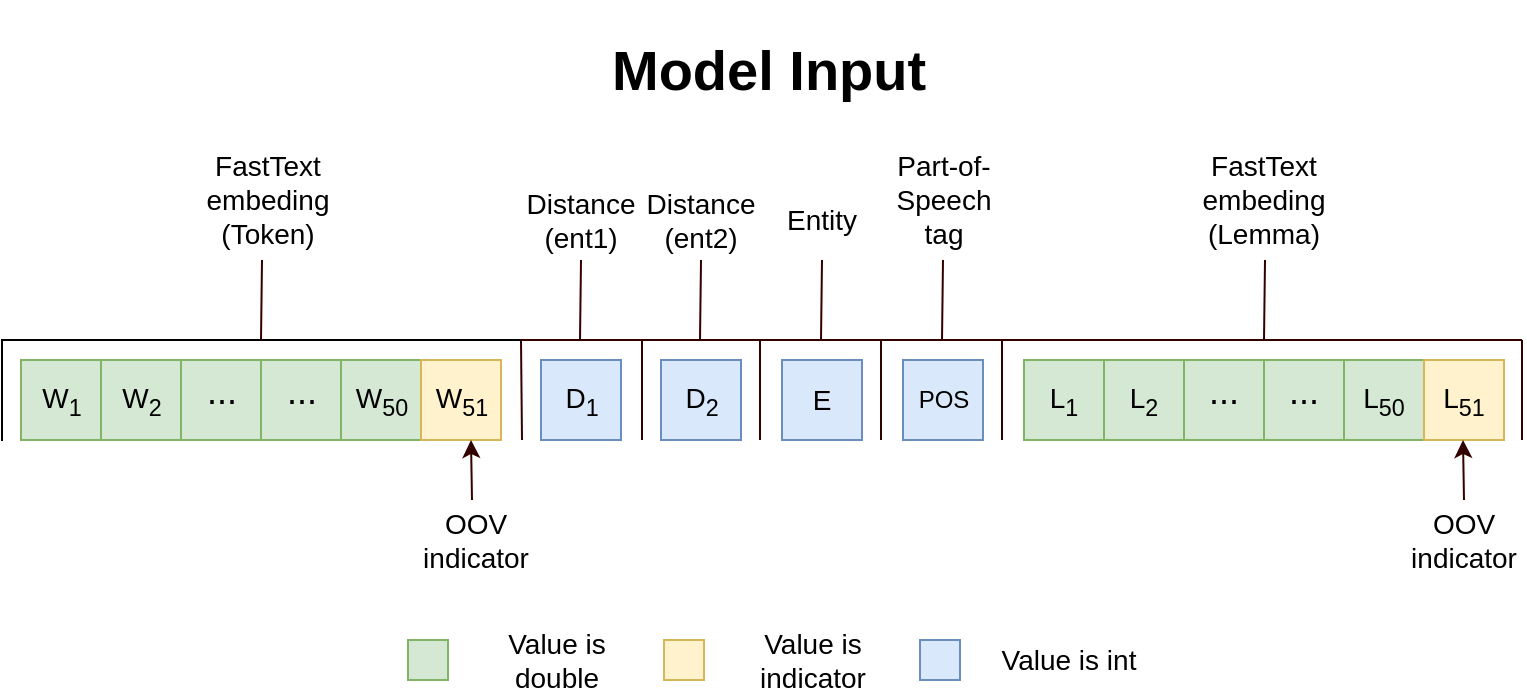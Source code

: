 <mxfile version="12.2.2" pages="1"><diagram id="KPsIVZdt4jKjkqMWYuWd" name="Page-1"><mxGraphModel dx="904" dy="498" grid="1" gridSize="10" guides="1" tooltips="1" connect="1" arrows="1" fold="1" page="1" pageScale="1" pageWidth="850" pageHeight="1100" math="0" shadow="0"><root><mxCell id="0"/><mxCell id="1" parent="0"/><mxCell id="MSZ9XSOh-GFk16_fx3pR-51" value="W&lt;sub&gt;1&lt;/sub&gt;" style="rounded=0;whiteSpace=wrap;html=1;fontSize=14;fillColor=#d5e8d4;strokeColor=#82b366;" vertex="1" parent="1"><mxGeometry x="53.5" y="210" width="40" height="40" as="geometry"/></mxCell><mxCell id="MSZ9XSOh-GFk16_fx3pR-53" value="W&lt;sub&gt;2&lt;/sub&gt;" style="rounded=0;whiteSpace=wrap;html=1;fontSize=14;fillColor=#d5e8d4;strokeColor=#82b366;" vertex="1" parent="1"><mxGeometry x="93.5" y="210" width="40" height="40" as="geometry"/></mxCell><mxCell id="MSZ9XSOh-GFk16_fx3pR-54" value="&lt;sup style=&quot;font-size: 18px;&quot;&gt;&lt;font style=&quot;font-size: 18px;&quot;&gt;...&lt;/font&gt;&lt;/sup&gt;" style="rounded=0;whiteSpace=wrap;html=1;fontSize=18;fillColor=#d5e8d4;strokeColor=#82b366;" vertex="1" parent="1"><mxGeometry x="133.5" y="210" width="40" height="40" as="geometry"/></mxCell><mxCell id="MSZ9XSOh-GFk16_fx3pR-55" value="&lt;sup style=&quot;font-size: 18px;&quot;&gt;&lt;font style=&quot;font-size: 18px;&quot;&gt;...&lt;/font&gt;&lt;/sup&gt;" style="rounded=0;whiteSpace=wrap;html=1;fontSize=18;verticalAlign=middle;fillColor=#d5e8d4;strokeColor=#82b366;" vertex="1" parent="1"><mxGeometry x="173.5" y="210" width="40" height="40" as="geometry"/></mxCell><mxCell id="MSZ9XSOh-GFk16_fx3pR-56" value="&lt;font style=&quot;font-size: 14px&quot;&gt;W&lt;sub&gt;50&lt;/sub&gt;&lt;/font&gt;" style="rounded=0;whiteSpace=wrap;html=1;fillColor=#d5e8d4;strokeColor=#82b366;" vertex="1" parent="1"><mxGeometry x="213.5" y="210" width="40" height="40" as="geometry"/></mxCell><mxCell id="MSZ9XSOh-GFk16_fx3pR-58" value="&lt;font style=&quot;font-size: 14px&quot;&gt;W&lt;sub&gt;51&lt;/sub&gt;&lt;/font&gt;" style="rounded=0;whiteSpace=wrap;html=1;fillColor=#fff2cc;strokeColor=#d6b656;" vertex="1" parent="1"><mxGeometry x="253.5" y="210" width="40" height="40" as="geometry"/></mxCell><mxCell id="MSZ9XSOh-GFk16_fx3pR-60" value="&lt;span style=&quot;font-size: 14px&quot;&gt;D&lt;sub&gt;1&lt;/sub&gt;&lt;/span&gt;" style="rounded=0;whiteSpace=wrap;html=1;fillColor=#dae8fc;strokeColor=#6c8ebf;" vertex="1" parent="1"><mxGeometry x="313.5" y="210" width="40" height="40" as="geometry"/></mxCell><mxCell id="MSZ9XSOh-GFk16_fx3pR-61" value="&lt;font&gt;&lt;sub&gt;&lt;span style=&quot;font-size: 14px&quot;&gt;D&lt;sub&gt;2&lt;/sub&gt;&lt;/span&gt;&lt;/sub&gt;&lt;/font&gt;" style="rounded=0;whiteSpace=wrap;html=1;fillColor=#dae8fc;strokeColor=#6c8ebf;" vertex="1" parent="1"><mxGeometry x="373.5" y="210" width="40" height="40" as="geometry"/></mxCell><mxCell id="MSZ9XSOh-GFk16_fx3pR-62" value="&lt;span style=&quot;font-size: 14px&quot;&gt;E&lt;/span&gt;" style="rounded=0;whiteSpace=wrap;html=1;fillColor=#dae8fc;strokeColor=#6c8ebf;" vertex="1" parent="1"><mxGeometry x="434" y="210" width="40" height="40" as="geometry"/></mxCell><mxCell id="MSZ9XSOh-GFk16_fx3pR-63" value="POS" style="rounded=0;whiteSpace=wrap;html=1;fillColor=#dae8fc;strokeColor=#6c8ebf;" vertex="1" parent="1"><mxGeometry x="494.5" y="210" width="40" height="40" as="geometry"/></mxCell><mxCell id="MSZ9XSOh-GFk16_fx3pR-64" value="L&lt;sub&gt;1&lt;/sub&gt;" style="rounded=0;whiteSpace=wrap;html=1;fontSize=14;fillColor=#d5e8d4;strokeColor=#82b366;" vertex="1" parent="1"><mxGeometry x="555" y="210" width="40" height="40" as="geometry"/></mxCell><mxCell id="MSZ9XSOh-GFk16_fx3pR-65" value="L&lt;sub&gt;2&lt;/sub&gt;" style="rounded=0;whiteSpace=wrap;html=1;fontSize=14;fillColor=#d5e8d4;strokeColor=#82b366;" vertex="1" parent="1"><mxGeometry x="595" y="210" width="40" height="40" as="geometry"/></mxCell><mxCell id="MSZ9XSOh-GFk16_fx3pR-66" value="&lt;sup style=&quot;font-size: 18px;&quot;&gt;&lt;font style=&quot;font-size: 18px;&quot;&gt;...&lt;/font&gt;&lt;/sup&gt;" style="rounded=0;whiteSpace=wrap;html=1;fontSize=18;fillColor=#d5e8d4;strokeColor=#82b366;" vertex="1" parent="1"><mxGeometry x="635" y="210" width="40" height="40" as="geometry"/></mxCell><mxCell id="MSZ9XSOh-GFk16_fx3pR-67" value="&lt;sup style=&quot;font-size: 18px;&quot;&gt;&lt;font style=&quot;font-size: 18px;&quot;&gt;...&lt;/font&gt;&lt;/sup&gt;" style="rounded=0;whiteSpace=wrap;html=1;fontSize=18;verticalAlign=middle;fillColor=#d5e8d4;strokeColor=#82b366;" vertex="1" parent="1"><mxGeometry x="675" y="210" width="40" height="40" as="geometry"/></mxCell><mxCell id="MSZ9XSOh-GFk16_fx3pR-68" value="&lt;font style=&quot;font-size: 14px&quot;&gt;L&lt;sub&gt;50&lt;/sub&gt;&lt;/font&gt;" style="rounded=0;whiteSpace=wrap;html=1;fontSize=14;fillColor=#d5e8d4;strokeColor=#82b366;" vertex="1" parent="1"><mxGeometry x="715" y="210" width="40" height="40" as="geometry"/></mxCell><mxCell id="MSZ9XSOh-GFk16_fx3pR-69" value="&lt;font&gt;&lt;sub&gt;&lt;span style=&quot;font-size: 14px&quot;&gt;L&lt;sub&gt;51&lt;/sub&gt;&lt;/span&gt;&lt;/sub&gt;&lt;/font&gt;" style="rounded=0;whiteSpace=wrap;html=1;fillColor=#fff2cc;strokeColor=#d6b656;" vertex="1" parent="1"><mxGeometry x="755" y="210" width="40" height="40" as="geometry"/></mxCell><mxCell id="MSZ9XSOh-GFk16_fx3pR-70" value="" style="shape=partialRectangle;whiteSpace=wrap;html=1;bottom=0;right=0;fillColor=none;fontSize=14;" vertex="1" parent="1"><mxGeometry x="44" y="200" width="260" height="50" as="geometry"/></mxCell><mxCell id="MSZ9XSOh-GFk16_fx3pR-74" value="" style="endArrow=none;html=1;strokeColor=#330000;fontSize=14;" edge="1" parent="1"><mxGeometry width="50" height="50" relative="1" as="geometry"><mxPoint x="304" y="250" as="sourcePoint"/><mxPoint x="303.5" y="200" as="targetPoint"/></mxGeometry></mxCell><mxCell id="MSZ9XSOh-GFk16_fx3pR-75" value="" style="endArrow=none;html=1;strokeColor=#330000;fontSize=14;" edge="1" parent="1"><mxGeometry width="50" height="50" relative="1" as="geometry"><mxPoint x="364" y="250" as="sourcePoint"/><mxPoint x="364" y="200" as="targetPoint"/></mxGeometry></mxCell><mxCell id="MSZ9XSOh-GFk16_fx3pR-76" value="" style="endArrow=none;html=1;strokeColor=#330000;fontSize=14;" edge="1" parent="1"><mxGeometry width="50" height="50" relative="1" as="geometry"><mxPoint x="423.0" y="250" as="sourcePoint"/><mxPoint x="423.0" y="200" as="targetPoint"/></mxGeometry></mxCell><mxCell id="MSZ9XSOh-GFk16_fx3pR-77" value="" style="endArrow=none;html=1;strokeColor=#330000;fontSize=14;" edge="1" parent="1"><mxGeometry width="50" height="50" relative="1" as="geometry"><mxPoint x="483.5" y="250" as="sourcePoint"/><mxPoint x="483.5" y="200" as="targetPoint"/></mxGeometry></mxCell><mxCell id="MSZ9XSOh-GFk16_fx3pR-78" value="" style="endArrow=none;html=1;strokeColor=#330000;fontSize=14;" edge="1" parent="1"><mxGeometry width="50" height="50" relative="1" as="geometry"><mxPoint x="544.0" y="250" as="sourcePoint"/><mxPoint x="544.0" y="200" as="targetPoint"/></mxGeometry></mxCell><mxCell id="MSZ9XSOh-GFk16_fx3pR-79" value="" style="endArrow=none;html=1;strokeColor=#330000;fontSize=14;" edge="1" parent="1"><mxGeometry width="50" height="50" relative="1" as="geometry"><mxPoint x="804.0" y="250" as="sourcePoint"/><mxPoint x="804.0" y="200" as="targetPoint"/></mxGeometry></mxCell><mxCell id="MSZ9XSOh-GFk16_fx3pR-80" value="" style="endArrow=none;html=1;strokeColor=#330000;fontSize=14;" edge="1" parent="1"><mxGeometry width="50" height="50" relative="1" as="geometry"><mxPoint x="303.5" y="200" as="sourcePoint"/><mxPoint x="804" y="200" as="targetPoint"/></mxGeometry></mxCell><mxCell id="MSZ9XSOh-GFk16_fx3pR-81" value="" style="endArrow=none;html=1;strokeColor=#330000;fontSize=14;" edge="1" parent="1"><mxGeometry width="50" height="50" relative="1" as="geometry"><mxPoint x="173.5" y="200" as="sourcePoint"/><mxPoint x="174" y="160" as="targetPoint"/></mxGeometry></mxCell><mxCell id="MSZ9XSOh-GFk16_fx3pR-82" value="" style="endArrow=classic;html=1;strokeColor=#330000;fontSize=14;" edge="1" parent="1"><mxGeometry width="50" height="50" relative="1" as="geometry"><mxPoint x="279" y="280" as="sourcePoint"/><mxPoint x="278.5" y="250" as="targetPoint"/></mxGeometry></mxCell><mxCell id="MSZ9XSOh-GFk16_fx3pR-83" value="" style="endArrow=classic;html=1;strokeColor=#330000;fontSize=14;" edge="1" parent="1"><mxGeometry width="50" height="50" relative="1" as="geometry"><mxPoint x="775" y="280" as="sourcePoint"/><mxPoint x="774.5" y="250" as="targetPoint"/></mxGeometry></mxCell><mxCell id="MSZ9XSOh-GFk16_fx3pR-86" value="" style="endArrow=none;html=1;strokeColor=#330000;fontSize=14;" edge="1" parent="1"><mxGeometry width="50" height="50" relative="1" as="geometry"><mxPoint x="333" y="200" as="sourcePoint"/><mxPoint x="333.5" y="160" as="targetPoint"/></mxGeometry></mxCell><mxCell id="MSZ9XSOh-GFk16_fx3pR-87" value="" style="endArrow=none;html=1;strokeColor=#330000;fontSize=14;" edge="1" parent="1"><mxGeometry width="50" height="50" relative="1" as="geometry"><mxPoint x="393" y="200" as="sourcePoint"/><mxPoint x="393.5" y="160" as="targetPoint"/></mxGeometry></mxCell><mxCell id="MSZ9XSOh-GFk16_fx3pR-88" value="" style="endArrow=none;html=1;strokeColor=#330000;fontSize=14;" edge="1" parent="1"><mxGeometry width="50" height="50" relative="1" as="geometry"><mxPoint x="453.5" y="200" as="sourcePoint"/><mxPoint x="454" y="160" as="targetPoint"/></mxGeometry></mxCell><mxCell id="MSZ9XSOh-GFk16_fx3pR-89" value="" style="endArrow=none;html=1;strokeColor=#330000;fontSize=14;" edge="1" parent="1"><mxGeometry width="50" height="50" relative="1" as="geometry"><mxPoint x="514" y="200" as="sourcePoint"/><mxPoint x="514.5" y="160" as="targetPoint"/></mxGeometry></mxCell><mxCell id="MSZ9XSOh-GFk16_fx3pR-90" value="" style="endArrow=none;html=1;strokeColor=#330000;fontSize=14;" edge="1" parent="1"><mxGeometry width="50" height="50" relative="1" as="geometry"><mxPoint x="675" y="200" as="sourcePoint"/><mxPoint x="675.5" y="160" as="targetPoint"/></mxGeometry></mxCell><mxCell id="MSZ9XSOh-GFk16_fx3pR-91" value="FastText embeding&lt;br&gt;(Token)" style="text;html=1;strokeColor=none;fillColor=none;align=center;verticalAlign=middle;whiteSpace=wrap;rounded=0;fontSize=14;" vertex="1" parent="1"><mxGeometry x="133.5" y="120" width="86" height="20" as="geometry"/></mxCell><mxCell id="MSZ9XSOh-GFk16_fx3pR-92" value="FastText embeding&lt;br&gt;(Lemma)" style="text;html=1;strokeColor=none;fillColor=none;align=center;verticalAlign=middle;whiteSpace=wrap;rounded=0;fontSize=14;" vertex="1" parent="1"><mxGeometry x="632" y="120" width="86" height="20" as="geometry"/></mxCell><mxCell id="MSZ9XSOh-GFk16_fx3pR-95" value="OOV indicator" style="text;html=1;strokeColor=none;fillColor=none;align=center;verticalAlign=middle;whiteSpace=wrap;rounded=0;fontSize=14;" vertex="1" parent="1"><mxGeometry x="258" y="290" width="46" height="20" as="geometry"/></mxCell><mxCell id="MSZ9XSOh-GFk16_fx3pR-96" value="OOV indicator" style="text;html=1;strokeColor=none;fillColor=none;align=center;verticalAlign=middle;whiteSpace=wrap;rounded=0;fontSize=14;" vertex="1" parent="1"><mxGeometry x="752" y="290" width="46" height="20" as="geometry"/></mxCell><mxCell id="MSZ9XSOh-GFk16_fx3pR-97" value="Distance&lt;br&gt;(ent1)" style="text;html=1;strokeColor=none;fillColor=none;align=center;verticalAlign=middle;whiteSpace=wrap;rounded=0;fontSize=14;" vertex="1" parent="1"><mxGeometry x="298" y="110" width="71" height="60" as="geometry"/></mxCell><mxCell id="MSZ9XSOh-GFk16_fx3pR-99" value="Distance&lt;br&gt;(ent2)" style="text;html=1;strokeColor=none;fillColor=none;align=center;verticalAlign=middle;whiteSpace=wrap;rounded=0;fontSize=14;" vertex="1" parent="1"><mxGeometry x="358" y="110" width="71" height="60" as="geometry"/></mxCell><mxCell id="MSZ9XSOh-GFk16_fx3pR-100" value="Entity" style="text;html=1;strokeColor=none;fillColor=none;align=center;verticalAlign=middle;whiteSpace=wrap;rounded=0;fontSize=14;" vertex="1" parent="1"><mxGeometry x="434" y="130" width="40" height="20" as="geometry"/></mxCell><mxCell id="MSZ9XSOh-GFk16_fx3pR-101" value="Part-of-Speech tag" style="text;html=1;strokeColor=none;fillColor=none;align=center;verticalAlign=middle;whiteSpace=wrap;rounded=0;fontSize=14;" vertex="1" parent="1"><mxGeometry x="486.5" y="120" width="56" height="20" as="geometry"/></mxCell><mxCell id="MSZ9XSOh-GFk16_fx3pR-102" value="" style="rounded=0;whiteSpace=wrap;html=1;fontSize=14;fillColor=#d5e8d4;strokeColor=#82b366;" vertex="1" parent="1"><mxGeometry x="247" y="350" width="20" height="20" as="geometry"/></mxCell><mxCell id="MSZ9XSOh-GFk16_fx3pR-103" value="Value is double" style="text;html=1;strokeColor=none;fillColor=none;align=center;verticalAlign=middle;whiteSpace=wrap;rounded=0;fontSize=14;" vertex="1" parent="1"><mxGeometry x="277.5" y="350" width="87" height="20" as="geometry"/></mxCell><mxCell id="MSZ9XSOh-GFk16_fx3pR-104" value="" style="rounded=0;whiteSpace=wrap;html=1;fontSize=14;fillColor=#fff2cc;strokeColor=#d6b656;" vertex="1" parent="1"><mxGeometry x="375" y="350" width="20" height="20" as="geometry"/></mxCell><mxCell id="MSZ9XSOh-GFk16_fx3pR-105" value="Value is indicator" style="text;html=1;strokeColor=none;fillColor=none;align=center;verticalAlign=middle;whiteSpace=wrap;rounded=0;fontSize=14;" vertex="1" parent="1"><mxGeometry x="405.5" y="350" width="87" height="20" as="geometry"/></mxCell><mxCell id="MSZ9XSOh-GFk16_fx3pR-106" value="" style="rounded=0;whiteSpace=wrap;html=1;fontSize=14;fillColor=#dae8fc;strokeColor=#6c8ebf;" vertex="1" parent="1"><mxGeometry x="503" y="350" width="20" height="20" as="geometry"/></mxCell><mxCell id="MSZ9XSOh-GFk16_fx3pR-107" value="Value is int" style="text;html=1;strokeColor=none;fillColor=none;align=center;verticalAlign=middle;whiteSpace=wrap;rounded=0;fontSize=14;" vertex="1" parent="1"><mxGeometry x="533.5" y="350" width="87" height="20" as="geometry"/></mxCell><mxCell id="MSZ9XSOh-GFk16_fx3pR-110" value="&lt;h1&gt;Model Input&lt;/h1&gt;" style="text;html=1;strokeColor=none;fillColor=none;spacing=5;spacingTop=-20;whiteSpace=wrap;overflow=hidden;rounded=0;fontSize=14;" vertex="1" parent="1"><mxGeometry x="343.5" y="40" width="190" height="50" as="geometry"/></mxCell></root></mxGraphModel></diagram></mxfile>